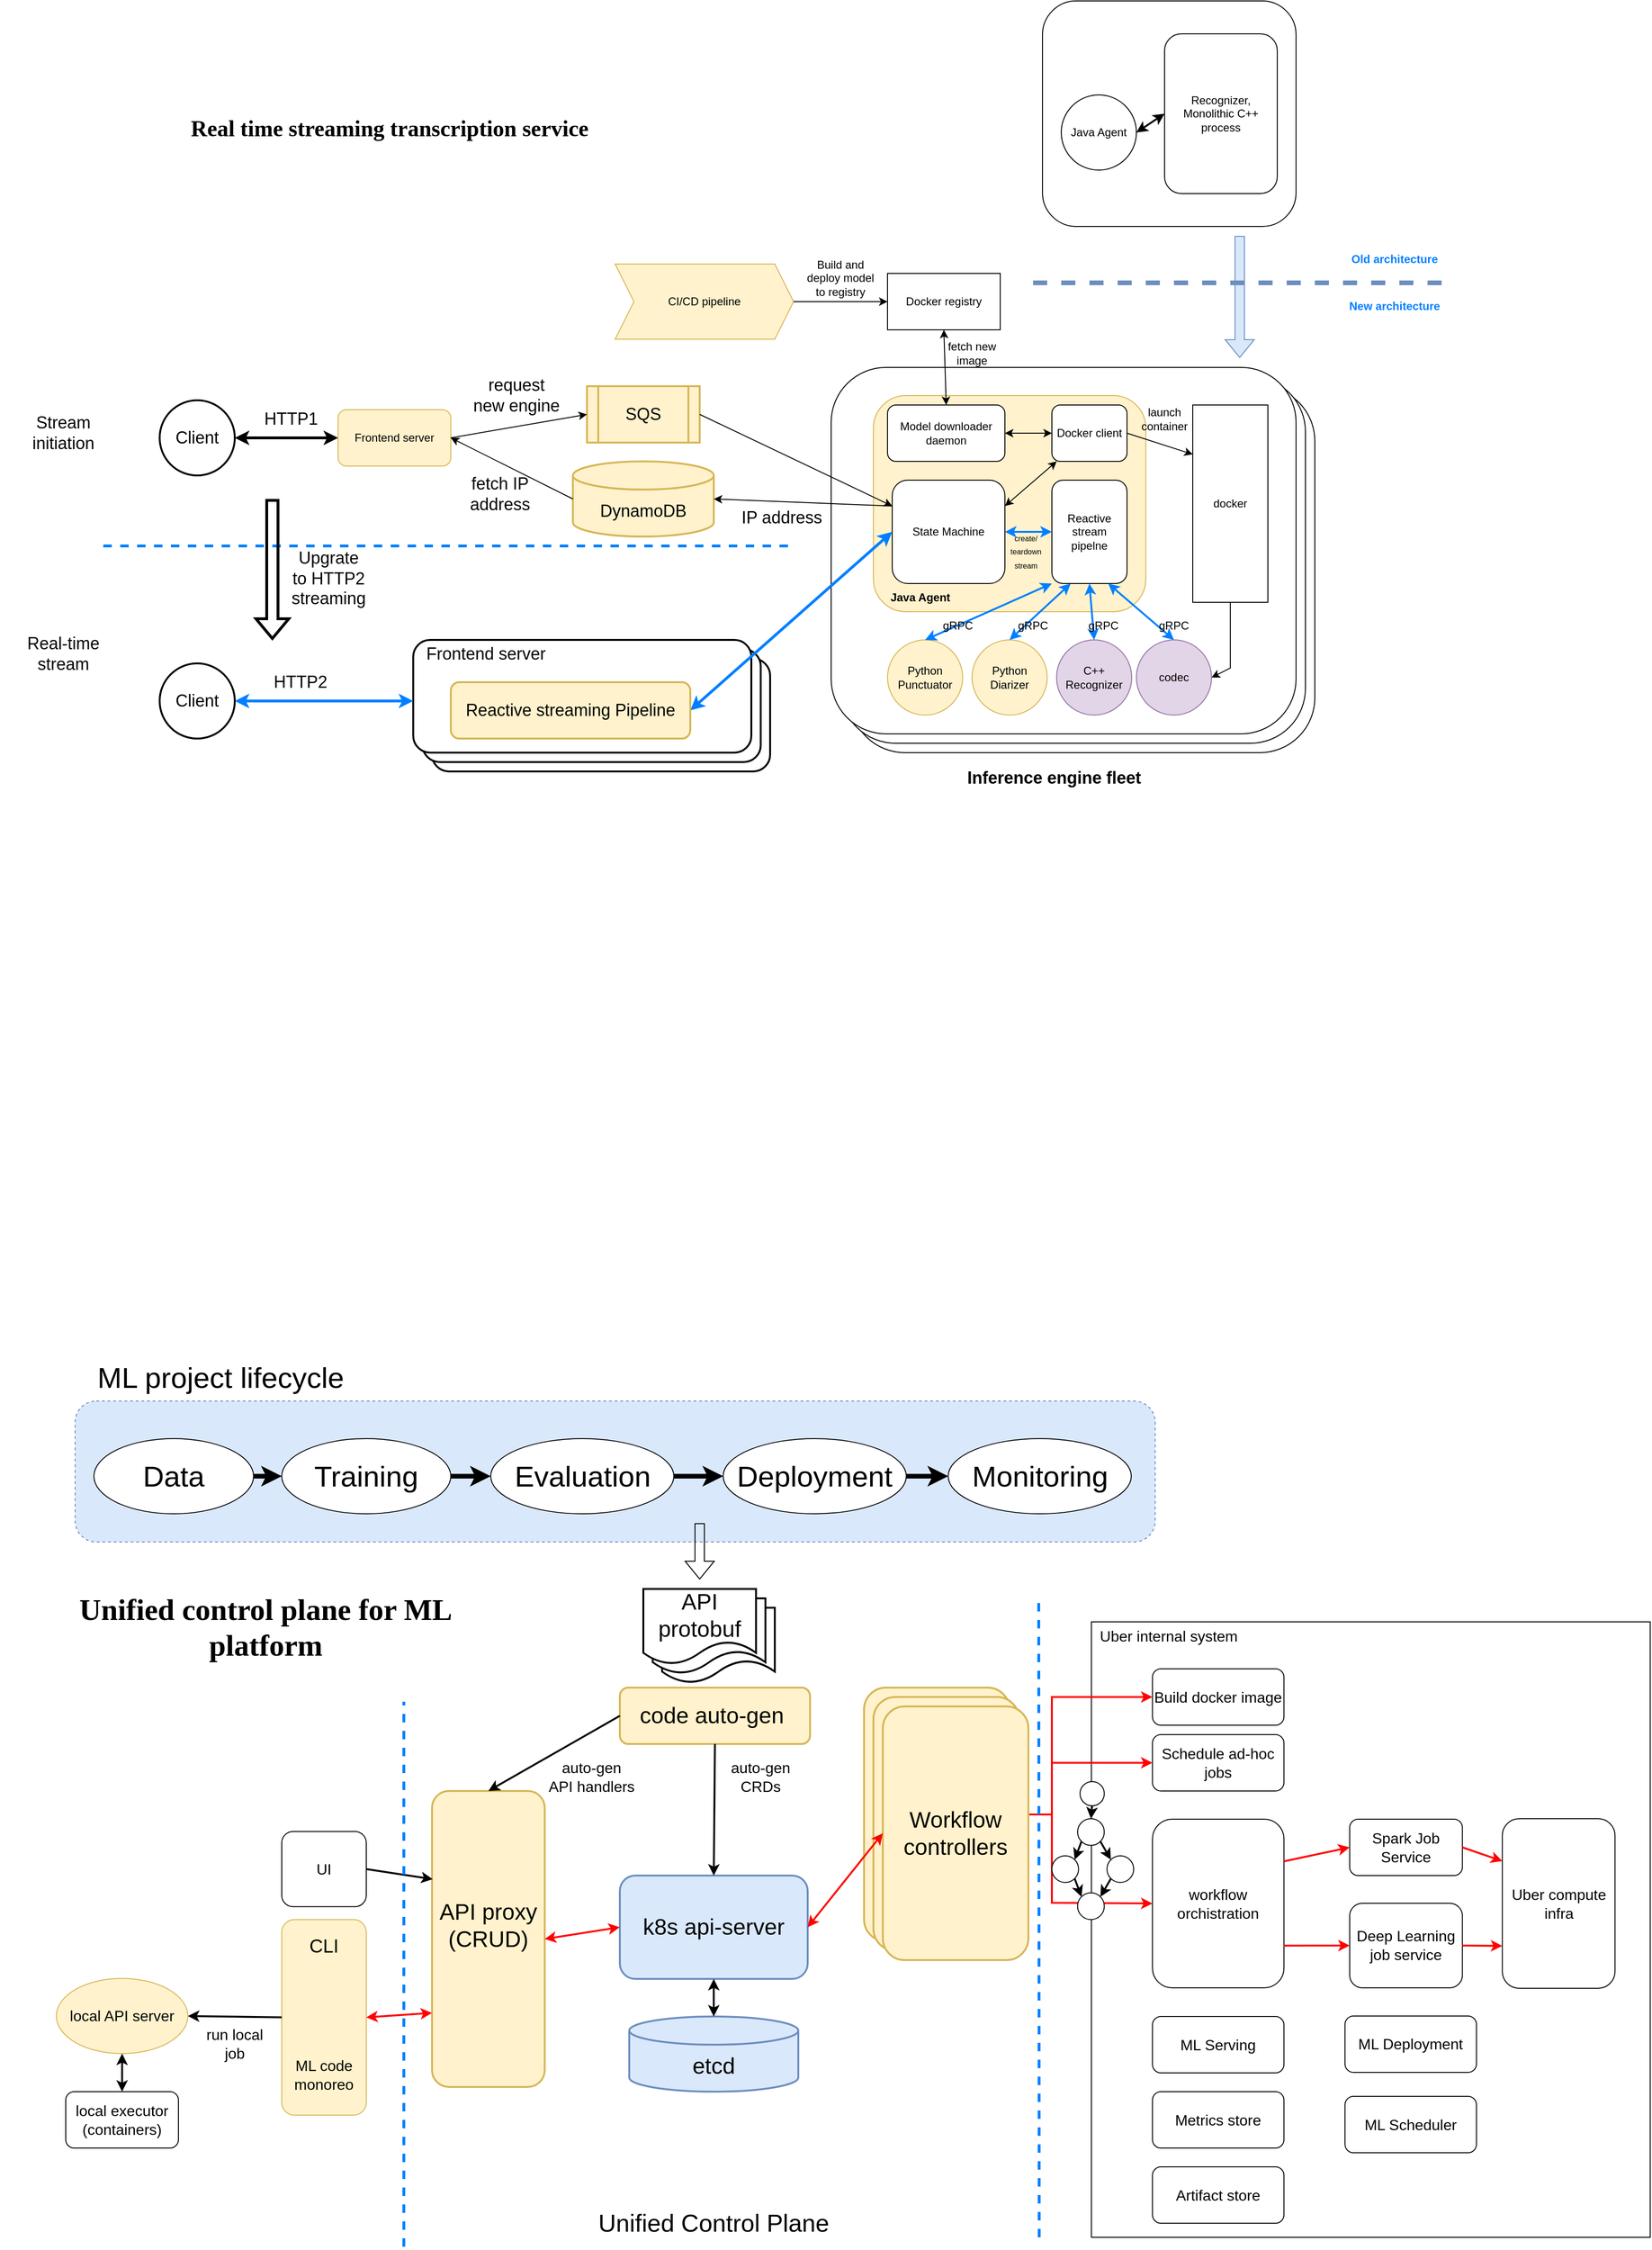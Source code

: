 <mxfile version="16.5.6" type="github">
  <diagram id="EUEqFlCZV4Rz1TmMoUkc" name="Page-1">
    <mxGraphModel dx="2887" dy="2199" grid="1" gridSize="10" guides="1" tooltips="1" connect="1" arrows="1" fold="1" page="1" pageScale="1" pageWidth="850" pageHeight="1100" math="0" shadow="0">
      <root>
        <mxCell id="0" />
        <mxCell id="1" parent="0" />
        <mxCell id="DsPuH-aFZ0U-3nG5a9f1-22" value="" style="rounded=1;whiteSpace=wrap;html=1;fontSize=31;dashed=1;fillColor=#dae8fc;strokeColor=#6c8ebf;" vertex="1" parent="1">
          <mxGeometry x="-440" y="1310" width="1150" height="150" as="geometry" />
        </mxCell>
        <mxCell id="zjX0TIYur_jvpMQG9Fae-106" value="" style="rounded=0;whiteSpace=wrap;html=1;fontSize=16;fontColor=#000000;strokeWidth=1;" parent="1" vertex="1">
          <mxGeometry x="642.12" y="1545" width="595" height="655" as="geometry" />
        </mxCell>
        <mxCell id="zjX0TIYur_jvpMQG9Fae-154" value="Deep Learning job service" style="rounded=1;whiteSpace=wrap;html=1;fontSize=16;fontColor=#000000;strokeWidth=1;" parent="1" vertex="1">
          <mxGeometry x="917.12" y="1844.47" width="120" height="90" as="geometry" />
        </mxCell>
        <mxCell id="zjX0TIYur_jvpMQG9Fae-109" value="workflow orchistration" style="rounded=1;whiteSpace=wrap;html=1;fontSize=16;fontColor=#000000;strokeWidth=1;" parent="1" vertex="1">
          <mxGeometry x="707.12" y="1755" width="140" height="179.47" as="geometry" />
        </mxCell>
        <mxCell id="zjX0TIYur_jvpMQG9Fae-98" value="" style="shape=document;whiteSpace=wrap;html=1;boundedLbl=1;fontSize=24;fontColor=#000000;strokeWidth=2;" parent="1" vertex="1">
          <mxGeometry x="185" y="1530" width="120" height="80" as="geometry" />
        </mxCell>
        <mxCell id="zjX0TIYur_jvpMQG9Fae-96" value="" style="shape=document;whiteSpace=wrap;html=1;boundedLbl=1;fontSize=24;fontColor=#000000;strokeWidth=2;" parent="1" vertex="1">
          <mxGeometry x="175" y="1520" width="120" height="80" as="geometry" />
        </mxCell>
        <mxCell id="zjX0TIYur_jvpMQG9Fae-93" value="" style="rounded=1;whiteSpace=wrap;html=1;fontSize=24;strokeWidth=2;fillColor=#fff2cc;strokeColor=#d6b656;" parent="1" vertex="1">
          <mxGeometry x="140" y="1615" width="202.5" height="60" as="geometry" />
        </mxCell>
        <mxCell id="zjX0TIYur_jvpMQG9Fae-77" value="" style="rounded=1;whiteSpace=wrap;html=1;fontSize=18;fontColor=#000000;strokeWidth=2;" parent="1" vertex="1">
          <mxGeometry x="-60" y="520" width="360" height="120" as="geometry" />
        </mxCell>
        <mxCell id="zjX0TIYur_jvpMQG9Fae-76" value="" style="rounded=1;whiteSpace=wrap;html=1;fontSize=18;fontColor=#000000;strokeWidth=2;" parent="1" vertex="1">
          <mxGeometry x="-70" y="510" width="360" height="120" as="geometry" />
        </mxCell>
        <mxCell id="zjX0TIYur_jvpMQG9Fae-48" value="" style="rounded=1;whiteSpace=wrap;html=1;" parent="1" vertex="1">
          <mxGeometry x="385" y="230" width="495" height="390" as="geometry" />
        </mxCell>
        <mxCell id="zjX0TIYur_jvpMQG9Fae-47" value="" style="rounded=1;whiteSpace=wrap;html=1;" parent="1" vertex="1">
          <mxGeometry x="375" y="220" width="495" height="390" as="geometry" />
        </mxCell>
        <mxCell id="zjX0TIYur_jvpMQG9Fae-21" value="" style="rounded=1;whiteSpace=wrap;html=1;" parent="1" vertex="1">
          <mxGeometry x="365" y="210" width="495" height="390" as="geometry" />
        </mxCell>
        <mxCell id="zjX0TIYur_jvpMQG9Fae-3" value="C++&lt;br&gt;Recognizer" style="ellipse;whiteSpace=wrap;html=1;fillColor=#e1d5e7;strokeColor=#9673a6;" parent="1" vertex="1">
          <mxGeometry x="605" y="500" width="80" height="80" as="geometry" />
        </mxCell>
        <mxCell id="zjX0TIYur_jvpMQG9Fae-4" value="Python&lt;br&gt;Diarizer" style="ellipse;whiteSpace=wrap;html=1;fillColor=#fff2cc;strokeColor=#d6b656;" parent="1" vertex="1">
          <mxGeometry x="515" y="500" width="80" height="80" as="geometry" />
        </mxCell>
        <mxCell id="zjX0TIYur_jvpMQG9Fae-6" value="CI/CD pipeline" style="shape=step;perimeter=stepPerimeter;whiteSpace=wrap;html=1;fixedSize=1;fillColor=#fff2cc;strokeColor=#d6b656;" parent="1" vertex="1">
          <mxGeometry x="135" y="100" width="190" height="80" as="geometry" />
        </mxCell>
        <mxCell id="zjX0TIYur_jvpMQG9Fae-7" value="Docker registry" style="rounded=0;whiteSpace=wrap;html=1;" parent="1" vertex="1">
          <mxGeometry x="425" y="110" width="120" height="60" as="geometry" />
        </mxCell>
        <mxCell id="zjX0TIYur_jvpMQG9Fae-8" value="" style="endArrow=classic;html=1;rounded=0;exitX=1;exitY=0.5;exitDx=0;exitDy=0;entryX=0;entryY=0.5;entryDx=0;entryDy=0;" parent="1" source="zjX0TIYur_jvpMQG9Fae-6" target="zjX0TIYur_jvpMQG9Fae-7" edge="1">
          <mxGeometry width="50" height="50" relative="1" as="geometry">
            <mxPoint x="275" y="460" as="sourcePoint" />
            <mxPoint x="325" y="410" as="targetPoint" />
          </mxGeometry>
        </mxCell>
        <mxCell id="zjX0TIYur_jvpMQG9Fae-9" value="Build and deploy model to registry" style="text;html=1;strokeColor=none;fillColor=none;align=center;verticalAlign=middle;whiteSpace=wrap;rounded=0;" parent="1" vertex="1">
          <mxGeometry x="335" y="100" width="80" height="30" as="geometry" />
        </mxCell>
        <mxCell id="zjX0TIYur_jvpMQG9Fae-10" value="" style="rounded=1;whiteSpace=wrap;html=1;fillColor=#fff2cc;strokeColor=#d6b656;" parent="1" vertex="1">
          <mxGeometry x="410" y="240" width="290" height="230" as="geometry" />
        </mxCell>
        <mxCell id="zjX0TIYur_jvpMQG9Fae-11" value="codec" style="ellipse;whiteSpace=wrap;html=1;fillColor=#e1d5e7;strokeColor=#9673a6;" parent="1" vertex="1">
          <mxGeometry x="690" y="500" width="80" height="80" as="geometry" />
        </mxCell>
        <mxCell id="zjX0TIYur_jvpMQG9Fae-12" value="" style="endArrow=classic;html=1;rounded=0;exitX=0.25;exitY=1;exitDx=0;exitDy=0;entryX=0.5;entryY=0;entryDx=0;entryDy=0;startArrow=classic;startFill=1;strokeColor=#007FFF;strokeWidth=2;" parent="1" source="zjX0TIYur_jvpMQG9Fae-13" target="zjX0TIYur_jvpMQG9Fae-4" edge="1">
          <mxGeometry width="50" height="50" relative="1" as="geometry">
            <mxPoint x="625" y="450" as="sourcePoint" />
            <mxPoint x="400" y="390" as="targetPoint" />
          </mxGeometry>
        </mxCell>
        <mxCell id="zjX0TIYur_jvpMQG9Fae-13" value="Reactive stream pipelne" style="rounded=1;whiteSpace=wrap;html=1;" parent="1" vertex="1">
          <mxGeometry x="600" y="330" width="80" height="110" as="geometry" />
        </mxCell>
        <mxCell id="zjX0TIYur_jvpMQG9Fae-14" value="" style="endArrow=classic;html=1;rounded=0;exitX=0.5;exitY=1;exitDx=0;exitDy=0;entryX=0.5;entryY=0;entryDx=0;entryDy=0;startArrow=classic;startFill=1;strokeColor=#007FFF;strokeWidth=2;" parent="1" source="zjX0TIYur_jvpMQG9Fae-13" target="zjX0TIYur_jvpMQG9Fae-3" edge="1">
          <mxGeometry width="50" height="50" relative="1" as="geometry">
            <mxPoint x="645" y="450" as="sourcePoint" />
            <mxPoint x="400" y="390" as="targetPoint" />
          </mxGeometry>
        </mxCell>
        <mxCell id="zjX0TIYur_jvpMQG9Fae-15" value="" style="endArrow=classic;html=1;rounded=0;exitX=0.75;exitY=1;exitDx=0;exitDy=0;entryX=0.5;entryY=0;entryDx=0;entryDy=0;startArrow=classic;startFill=1;strokeColor=#007FFF;strokeWidth=2;" parent="1" source="zjX0TIYur_jvpMQG9Fae-13" target="zjX0TIYur_jvpMQG9Fae-11" edge="1">
          <mxGeometry width="50" height="50" relative="1" as="geometry">
            <mxPoint x="665" y="450" as="sourcePoint" />
            <mxPoint x="400" y="390" as="targetPoint" />
          </mxGeometry>
        </mxCell>
        <mxCell id="zjX0TIYur_jvpMQG9Fae-16" value="gRPC" style="text;html=1;strokeColor=none;fillColor=none;align=center;verticalAlign=middle;whiteSpace=wrap;rounded=0;" parent="1" vertex="1">
          <mxGeometry x="550" y="470" width="60" height="30" as="geometry" />
        </mxCell>
        <mxCell id="zjX0TIYur_jvpMQG9Fae-17" value="gRPC" style="text;html=1;strokeColor=none;fillColor=none;align=center;verticalAlign=middle;whiteSpace=wrap;rounded=0;" parent="1" vertex="1">
          <mxGeometry x="625" y="470" width="60" height="30" as="geometry" />
        </mxCell>
        <mxCell id="zjX0TIYur_jvpMQG9Fae-18" value="gRPC" style="text;html=1;strokeColor=none;fillColor=none;align=center;verticalAlign=middle;whiteSpace=wrap;rounded=0;" parent="1" vertex="1">
          <mxGeometry x="700" y="470" width="60" height="30" as="geometry" />
        </mxCell>
        <mxCell id="zjX0TIYur_jvpMQG9Fae-19" value="Docker client" style="rounded=1;whiteSpace=wrap;html=1;" parent="1" vertex="1">
          <mxGeometry x="600" y="250" width="80" height="60" as="geometry" />
        </mxCell>
        <mxCell id="zjX0TIYur_jvpMQG9Fae-5" value="Model downloader daemon" style="rounded=1;whiteSpace=wrap;html=1;" parent="1" vertex="1">
          <mxGeometry x="425" y="250" width="125" height="60" as="geometry" />
        </mxCell>
        <mxCell id="zjX0TIYur_jvpMQG9Fae-20" value="" style="endArrow=classic;startArrow=classic;html=1;rounded=0;exitX=0.5;exitY=1;exitDx=0;exitDy=0;entryX=0.5;entryY=0;entryDx=0;entryDy=0;" parent="1" source="zjX0TIYur_jvpMQG9Fae-7" target="zjX0TIYur_jvpMQG9Fae-5" edge="1">
          <mxGeometry width="50" height="50" relative="1" as="geometry">
            <mxPoint x="280" y="380" as="sourcePoint" />
            <mxPoint x="330" y="330" as="targetPoint" />
          </mxGeometry>
        </mxCell>
        <mxCell id="zjX0TIYur_jvpMQG9Fae-22" value="docker" style="rounded=0;whiteSpace=wrap;html=1;" parent="1" vertex="1">
          <mxGeometry x="750" y="250" width="80" height="210" as="geometry" />
        </mxCell>
        <mxCell id="zjX0TIYur_jvpMQG9Fae-23" value="" style="endArrow=classic;html=1;rounded=0;exitX=1;exitY=0.5;exitDx=0;exitDy=0;entryX=0;entryY=0.25;entryDx=0;entryDy=0;" parent="1" source="zjX0TIYur_jvpMQG9Fae-19" target="zjX0TIYur_jvpMQG9Fae-22" edge="1">
          <mxGeometry width="50" height="50" relative="1" as="geometry">
            <mxPoint x="390" y="380" as="sourcePoint" />
            <mxPoint x="440" y="330" as="targetPoint" />
          </mxGeometry>
        </mxCell>
        <mxCell id="zjX0TIYur_jvpMQG9Fae-24" value="State Machine" style="rounded=1;whiteSpace=wrap;html=1;" parent="1" vertex="1">
          <mxGeometry x="430" y="330" width="120" height="110" as="geometry" />
        </mxCell>
        <mxCell id="zjX0TIYur_jvpMQG9Fae-25" value="" style="endArrow=classic;html=1;rounded=0;exitX=0.5;exitY=1;exitDx=0;exitDy=0;entryX=1;entryY=0.5;entryDx=0;entryDy=0;" parent="1" source="zjX0TIYur_jvpMQG9Fae-22" target="zjX0TIYur_jvpMQG9Fae-11" edge="1">
          <mxGeometry width="50" height="50" relative="1" as="geometry">
            <mxPoint x="390" y="500" as="sourcePoint" />
            <mxPoint x="440" y="450" as="targetPoint" />
            <Array as="points">
              <mxPoint x="790" y="530" />
            </Array>
          </mxGeometry>
        </mxCell>
        <mxCell id="zjX0TIYur_jvpMQG9Fae-26" value="fetch new image" style="text;html=1;strokeColor=none;fillColor=none;align=center;verticalAlign=middle;whiteSpace=wrap;rounded=0;" parent="1" vertex="1">
          <mxGeometry x="480" y="180" width="70" height="30" as="geometry" />
        </mxCell>
        <mxCell id="zjX0TIYur_jvpMQG9Fae-28" value="Frontend server" style="rounded=1;whiteSpace=wrap;html=1;fillColor=#fff2cc;strokeColor=#d6b656;" parent="1" vertex="1">
          <mxGeometry x="-160" y="255" width="120" height="60" as="geometry" />
        </mxCell>
        <mxCell id="zjX0TIYur_jvpMQG9Fae-30" value="" style="endArrow=classic;startArrow=classic;html=1;rounded=0;exitX=1;exitY=0.5;exitDx=0;exitDy=0;strokeColor=#007FFF;strokeWidth=2;" parent="1" source="zjX0TIYur_jvpMQG9Fae-24" target="zjX0TIYur_jvpMQG9Fae-13" edge="1">
          <mxGeometry width="50" height="50" relative="1" as="geometry">
            <mxPoint x="390" y="370" as="sourcePoint" />
            <mxPoint x="440" y="320" as="targetPoint" />
          </mxGeometry>
        </mxCell>
        <mxCell id="zjX0TIYur_jvpMQG9Fae-31" value="&lt;font style=&quot;font-size: 8px&quot;&gt;create/&lt;br&gt;teardown stream&lt;/font&gt;" style="text;html=1;strokeColor=none;fillColor=none;align=center;verticalAlign=middle;whiteSpace=wrap;rounded=0;" parent="1" vertex="1">
          <mxGeometry x="555" y="390" width="35" height="30" as="geometry" />
        </mxCell>
        <mxCell id="zjX0TIYur_jvpMQG9Fae-32" value="launch container" style="text;html=1;strokeColor=none;fillColor=none;align=center;verticalAlign=middle;whiteSpace=wrap;rounded=0;fontSize=12;" parent="1" vertex="1">
          <mxGeometry x="690" y="250" width="60" height="30" as="geometry" />
        </mxCell>
        <mxCell id="zjX0TIYur_jvpMQG9Fae-33" value="" style="endArrow=classic;startArrow=classic;html=1;rounded=0;fontSize=12;exitX=1;exitY=0.5;exitDx=0;exitDy=0;entryX=0;entryY=0.5;entryDx=0;entryDy=0;" parent="1" source="zjX0TIYur_jvpMQG9Fae-5" target="zjX0TIYur_jvpMQG9Fae-19" edge="1">
          <mxGeometry width="50" height="50" relative="1" as="geometry">
            <mxPoint x="550" y="390" as="sourcePoint" />
            <mxPoint x="600" y="340" as="targetPoint" />
          </mxGeometry>
        </mxCell>
        <mxCell id="zjX0TIYur_jvpMQG9Fae-34" value="" style="rounded=1;whiteSpace=wrap;html=1;fontSize=12;" parent="1" vertex="1">
          <mxGeometry x="590" y="-180" width="270" height="240" as="geometry" />
        </mxCell>
        <mxCell id="zjX0TIYur_jvpMQG9Fae-35" value="Java Agent" style="ellipse;whiteSpace=wrap;html=1;aspect=fixed;fontSize=12;" parent="1" vertex="1">
          <mxGeometry x="610" y="-80" width="80" height="80" as="geometry" />
        </mxCell>
        <mxCell id="zjX0TIYur_jvpMQG9Fae-36" value="Recognizer, Monolithic C++ process" style="rounded=1;whiteSpace=wrap;html=1;fontSize=12;" parent="1" vertex="1">
          <mxGeometry x="720" y="-145" width="120" height="170" as="geometry" />
        </mxCell>
        <mxCell id="zjX0TIYur_jvpMQG9Fae-37" value="" style="shape=flexArrow;endArrow=classic;html=1;rounded=0;fontSize=12;fillColor=#dae8fc;strokeColor=#6c8ebf;" parent="1" edge="1">
          <mxGeometry width="50" height="50" relative="1" as="geometry">
            <mxPoint x="800" y="70" as="sourcePoint" />
            <mxPoint x="800" y="200" as="targetPoint" />
          </mxGeometry>
        </mxCell>
        <mxCell id="zjX0TIYur_jvpMQG9Fae-38" value="Old architecture" style="text;html=1;strokeColor=none;fillColor=none;align=center;verticalAlign=middle;whiteSpace=wrap;rounded=0;fontSize=12;fontColor=#007FFF;fontStyle=1" parent="1" vertex="1">
          <mxGeometry x="900" y="80" width="130" height="30" as="geometry" />
        </mxCell>
        <mxCell id="zjX0TIYur_jvpMQG9Fae-39" value="" style="endArrow=none;dashed=1;html=1;rounded=0;fontSize=12;fillColor=#dae8fc;strokeColor=#6c8ebf;strokeWidth=5;" parent="1" edge="1">
          <mxGeometry width="50" height="50" relative="1" as="geometry">
            <mxPoint x="580" y="120" as="sourcePoint" />
            <mxPoint x="1030" y="120" as="targetPoint" />
          </mxGeometry>
        </mxCell>
        <mxCell id="zjX0TIYur_jvpMQG9Fae-40" value="New architecture" style="text;html=1;strokeColor=none;fillColor=none;align=center;verticalAlign=middle;whiteSpace=wrap;rounded=0;fontSize=12;fontColor=#007FFF;fontStyle=1" parent="1" vertex="1">
          <mxGeometry x="900" y="130" width="130" height="30" as="geometry" />
        </mxCell>
        <mxCell id="zjX0TIYur_jvpMQG9Fae-43" value="Java Agent" style="text;html=1;strokeColor=none;fillColor=none;align=center;verticalAlign=middle;whiteSpace=wrap;rounded=0;fontSize=12;fontColor=#000000;fontStyle=1" parent="1" vertex="1">
          <mxGeometry x="415" y="440" width="90" height="30" as="geometry" />
        </mxCell>
        <mxCell id="zjX0TIYur_jvpMQG9Fae-44" value="" style="endArrow=classic;startArrow=classic;html=1;rounded=0;fontSize=12;fontColor=#007FFF;strokeWidth=2;exitX=0;exitY=0.5;exitDx=0;exitDy=0;entryX=1;entryY=0.5;entryDx=0;entryDy=0;" parent="1" source="zjX0TIYur_jvpMQG9Fae-36" target="zjX0TIYur_jvpMQG9Fae-35" edge="1">
          <mxGeometry width="50" height="50" relative="1" as="geometry">
            <mxPoint x="300" y="-50" as="sourcePoint" />
            <mxPoint x="350" y="-100" as="targetPoint" />
          </mxGeometry>
        </mxCell>
        <mxCell id="zjX0TIYur_jvpMQG9Fae-45" value="" style="endArrow=classic;startArrow=classic;html=1;rounded=0;fontSize=12;fontColor=#000000;strokeWidth=1;exitX=1;exitY=0.25;exitDx=0;exitDy=0;" parent="1" source="zjX0TIYur_jvpMQG9Fae-24" target="zjX0TIYur_jvpMQG9Fae-19" edge="1">
          <mxGeometry width="50" height="50" relative="1" as="geometry">
            <mxPoint x="630" y="380" as="sourcePoint" />
            <mxPoint x="680" y="330" as="targetPoint" />
          </mxGeometry>
        </mxCell>
        <mxCell id="zjX0TIYur_jvpMQG9Fae-49" value="Inference engine fleet" style="text;html=1;strokeColor=none;fillColor=none;align=center;verticalAlign=middle;whiteSpace=wrap;rounded=0;fontSize=18;fontColor=#000000;strokeWidth=2;fontStyle=1" parent="1" vertex="1">
          <mxGeometry x="435" y="630" width="335" height="33" as="geometry" />
        </mxCell>
        <mxCell id="zjX0TIYur_jvpMQG9Fae-50" value="SQS" style="shape=process;whiteSpace=wrap;html=1;backgroundOutline=1;fontSize=18;strokeWidth=2;fillColor=#fff2cc;strokeColor=#d6b656;" parent="1" vertex="1">
          <mxGeometry x="105" y="230" width="120" height="60" as="geometry" />
        </mxCell>
        <mxCell id="zjX0TIYur_jvpMQG9Fae-51" value="DynamoDB" style="shape=cylinder3;whiteSpace=wrap;html=1;boundedLbl=1;backgroundOutline=1;size=15;fontSize=18;strokeWidth=2;fillColor=#fff2cc;strokeColor=#d6b656;" parent="1" vertex="1">
          <mxGeometry x="90" y="310" width="150" height="80" as="geometry" />
        </mxCell>
        <mxCell id="zjX0TIYur_jvpMQG9Fae-52" value="" style="endArrow=classic;html=1;rounded=0;fontSize=18;fontColor=#000000;strokeWidth=1;exitX=1;exitY=0.5;exitDx=0;exitDy=0;entryX=0;entryY=0.5;entryDx=0;entryDy=0;" parent="1" source="zjX0TIYur_jvpMQG9Fae-28" target="zjX0TIYur_jvpMQG9Fae-50" edge="1">
          <mxGeometry width="50" height="50" relative="1" as="geometry">
            <mxPoint x="410" y="400" as="sourcePoint" />
            <mxPoint x="460" y="350" as="targetPoint" />
          </mxGeometry>
        </mxCell>
        <mxCell id="zjX0TIYur_jvpMQG9Fae-53" value="" style="endArrow=classic;html=1;rounded=0;fontSize=18;fontColor=#000000;strokeWidth=1;exitX=1;exitY=0.5;exitDx=0;exitDy=0;entryX=0;entryY=0.25;entryDx=0;entryDy=0;" parent="1" source="zjX0TIYur_jvpMQG9Fae-50" target="zjX0TIYur_jvpMQG9Fae-24" edge="1">
          <mxGeometry width="50" height="50" relative="1" as="geometry">
            <mxPoint x="210" y="410" as="sourcePoint" />
            <mxPoint x="260" y="360" as="targetPoint" />
          </mxGeometry>
        </mxCell>
        <mxCell id="zjX0TIYur_jvpMQG9Fae-54" value="" style="endArrow=classic;html=1;rounded=0;fontSize=18;fontColor=#000000;strokeWidth=1;exitX=0;exitY=0.25;exitDx=0;exitDy=0;entryX=1;entryY=0.5;entryDx=0;entryDy=0;entryPerimeter=0;" parent="1" source="zjX0TIYur_jvpMQG9Fae-24" target="zjX0TIYur_jvpMQG9Fae-51" edge="1">
          <mxGeometry width="50" height="50" relative="1" as="geometry">
            <mxPoint x="210" y="410" as="sourcePoint" />
            <mxPoint x="260" y="360" as="targetPoint" />
          </mxGeometry>
        </mxCell>
        <mxCell id="zjX0TIYur_jvpMQG9Fae-55" value="" style="endArrow=classic;html=1;rounded=0;fontSize=18;fontColor=#000000;strokeWidth=1;exitX=0;exitY=0.5;exitDx=0;exitDy=0;exitPerimeter=0;entryX=1;entryY=0.5;entryDx=0;entryDy=0;" parent="1" source="zjX0TIYur_jvpMQG9Fae-51" target="zjX0TIYur_jvpMQG9Fae-28" edge="1">
          <mxGeometry width="50" height="50" relative="1" as="geometry">
            <mxPoint x="410" y="400" as="sourcePoint" />
            <mxPoint x="460" y="350" as="targetPoint" />
          </mxGeometry>
        </mxCell>
        <mxCell id="zjX0TIYur_jvpMQG9Fae-56" value="request new engine" style="text;html=1;strokeColor=none;fillColor=none;align=center;verticalAlign=middle;whiteSpace=wrap;rounded=0;fontSize=18;fontColor=#000000;" parent="1" vertex="1">
          <mxGeometry x="-20" y="225" width="100" height="30" as="geometry" />
        </mxCell>
        <mxCell id="zjX0TIYur_jvpMQG9Fae-57" value="IP address" style="text;html=1;strokeColor=none;fillColor=none;align=center;verticalAlign=middle;whiteSpace=wrap;rounded=0;fontSize=18;fontColor=#000000;" parent="1" vertex="1">
          <mxGeometry x="260" y="355" width="105" height="30" as="geometry" />
        </mxCell>
        <mxCell id="zjX0TIYur_jvpMQG9Fae-58" value="fetch IP address" style="text;html=1;strokeColor=none;fillColor=none;align=center;verticalAlign=middle;whiteSpace=wrap;rounded=0;fontSize=18;fontColor=#000000;" parent="1" vertex="1">
          <mxGeometry x="-40" y="330" width="105" height="30" as="geometry" />
        </mxCell>
        <mxCell id="zjX0TIYur_jvpMQG9Fae-59" value="" style="rounded=1;whiteSpace=wrap;html=1;fontSize=18;fontColor=#000000;strokeWidth=2;" parent="1" vertex="1">
          <mxGeometry x="-80" y="500" width="360" height="120" as="geometry" />
        </mxCell>
        <mxCell id="zjX0TIYur_jvpMQG9Fae-60" value="" style="endArrow=none;dashed=1;html=1;rounded=0;fontSize=18;fontColor=#000000;strokeWidth=3;strokeColor=#007FFF;" parent="1" edge="1">
          <mxGeometry width="50" height="50" relative="1" as="geometry">
            <mxPoint x="-410" y="400" as="sourcePoint" />
            <mxPoint x="320" y="400" as="targetPoint" />
          </mxGeometry>
        </mxCell>
        <mxCell id="zjX0TIYur_jvpMQG9Fae-62" value="Stream &lt;br&gt;initiation" style="text;html=1;strokeColor=none;fillColor=none;align=center;verticalAlign=middle;whiteSpace=wrap;rounded=0;fontSize=18;fontColor=#000000;" parent="1" vertex="1">
          <mxGeometry x="-520" y="265" width="135" height="30" as="geometry" />
        </mxCell>
        <mxCell id="zjX0TIYur_jvpMQG9Fae-63" value="Real-time stream" style="text;html=1;strokeColor=none;fillColor=none;align=center;verticalAlign=middle;whiteSpace=wrap;rounded=0;fontSize=18;fontColor=#000000;" parent="1" vertex="1">
          <mxGeometry x="-520" y="500" width="135" height="30" as="geometry" />
        </mxCell>
        <mxCell id="zjX0TIYur_jvpMQG9Fae-64" value="" style="endArrow=classic;startArrow=classic;html=1;rounded=0;fontSize=18;fontColor=#000000;strokeColor=#000000;strokeWidth=3;exitX=0;exitY=0.5;exitDx=0;exitDy=0;" parent="1" source="zjX0TIYur_jvpMQG9Fae-28" target="zjX0TIYur_jvpMQG9Fae-65" edge="1">
          <mxGeometry width="50" height="50" relative="1" as="geometry">
            <mxPoint x="60" y="490" as="sourcePoint" />
            <mxPoint x="-210" y="285" as="targetPoint" />
          </mxGeometry>
        </mxCell>
        <mxCell id="zjX0TIYur_jvpMQG9Fae-65" value="Client" style="ellipse;whiteSpace=wrap;html=1;aspect=fixed;fontSize=18;fontColor=#000000;strokeWidth=2;" parent="1" vertex="1">
          <mxGeometry x="-350" y="245" width="80" height="80" as="geometry" />
        </mxCell>
        <mxCell id="zjX0TIYur_jvpMQG9Fae-66" value="HTTP1" style="text;html=1;strokeColor=none;fillColor=none;align=center;verticalAlign=middle;whiteSpace=wrap;rounded=0;fontSize=18;fontColor=#000000;" parent="1" vertex="1">
          <mxGeometry x="-240" y="250" width="60" height="30" as="geometry" />
        </mxCell>
        <mxCell id="zjX0TIYur_jvpMQG9Fae-67" value="" style="shape=flexArrow;endArrow=classic;html=1;rounded=0;fontSize=18;fontColor=#000000;strokeColor=#000000;strokeWidth=3;" parent="1" edge="1">
          <mxGeometry width="50" height="50" relative="1" as="geometry">
            <mxPoint x="-230" y="350" as="sourcePoint" />
            <mxPoint x="-230" y="500" as="targetPoint" />
          </mxGeometry>
        </mxCell>
        <mxCell id="zjX0TIYur_jvpMQG9Fae-68" value="Client" style="ellipse;whiteSpace=wrap;html=1;aspect=fixed;fontSize=18;fontColor=#000000;strokeWidth=2;" parent="1" vertex="1">
          <mxGeometry x="-350" y="525" width="80" height="80" as="geometry" />
        </mxCell>
        <mxCell id="zjX0TIYur_jvpMQG9Fae-69" value="" style="endArrow=classic;startArrow=classic;html=1;rounded=0;fontSize=18;fontColor=#000000;strokeColor=#007FFF;strokeWidth=3;exitX=1;exitY=0.5;exitDx=0;exitDy=0;" parent="1" source="zjX0TIYur_jvpMQG9Fae-68" edge="1">
          <mxGeometry width="50" height="50" relative="1" as="geometry">
            <mxPoint x="60" y="490" as="sourcePoint" />
            <mxPoint x="-80" y="565" as="targetPoint" />
          </mxGeometry>
        </mxCell>
        <mxCell id="zjX0TIYur_jvpMQG9Fae-70" value="HTTP2" style="text;html=1;strokeColor=none;fillColor=none;align=center;verticalAlign=middle;whiteSpace=wrap;rounded=0;fontSize=18;fontColor=#000000;" parent="1" vertex="1">
          <mxGeometry x="-230" y="530" width="60" height="30" as="geometry" />
        </mxCell>
        <mxCell id="zjX0TIYur_jvpMQG9Fae-71" value="Upgrate to HTTP2 streaming" style="text;html=1;strokeColor=none;fillColor=none;align=center;verticalAlign=middle;whiteSpace=wrap;rounded=0;fontSize=18;fontColor=#000000;" parent="1" vertex="1">
          <mxGeometry x="-200" y="420" width="60" height="30" as="geometry" />
        </mxCell>
        <mxCell id="zjX0TIYur_jvpMQG9Fae-73" value="" style="endArrow=classic;startArrow=classic;html=1;rounded=0;fontSize=18;fontColor=#000000;strokeColor=#007FFF;strokeWidth=3;exitX=1;exitY=0.5;exitDx=0;exitDy=0;entryX=0;entryY=0.5;entryDx=0;entryDy=0;" parent="1" source="zjX0TIYur_jvpMQG9Fae-74" target="zjX0TIYur_jvpMQG9Fae-24" edge="1">
          <mxGeometry width="50" height="50" relative="1" as="geometry">
            <mxPoint x="10" y="460" as="sourcePoint" />
            <mxPoint x="60" y="410" as="targetPoint" />
          </mxGeometry>
        </mxCell>
        <mxCell id="zjX0TIYur_jvpMQG9Fae-74" value="Reactive streaming Pipeline" style="rounded=1;whiteSpace=wrap;html=1;fontSize=18;strokeWidth=2;fillColor=#fff2cc;strokeColor=#d6b656;" parent="1" vertex="1">
          <mxGeometry x="-40" y="545" width="255" height="60" as="geometry" />
        </mxCell>
        <mxCell id="zjX0TIYur_jvpMQG9Fae-75" value="Frontend server" style="text;html=1;strokeColor=none;fillColor=none;align=center;verticalAlign=middle;whiteSpace=wrap;rounded=0;fontSize=18;fontColor=#000000;" parent="1" vertex="1">
          <mxGeometry x="-70" y="500" width="135" height="30" as="geometry" />
        </mxCell>
        <mxCell id="zjX0TIYur_jvpMQG9Fae-79" value="Python&lt;br&gt;Punctuator" style="ellipse;whiteSpace=wrap;html=1;fillColor=#fff2cc;strokeColor=#d6b656;" parent="1" vertex="1">
          <mxGeometry x="425" y="500" width="80" height="80" as="geometry" />
        </mxCell>
        <mxCell id="zjX0TIYur_jvpMQG9Fae-80" value="" style="endArrow=classic;html=1;rounded=0;exitX=0;exitY=1;exitDx=0;exitDy=0;entryX=0.5;entryY=0;entryDx=0;entryDy=0;startArrow=classic;startFill=1;strokeColor=#007FFF;strokeWidth=2;" parent="1" source="zjX0TIYur_jvpMQG9Fae-13" target="zjX0TIYur_jvpMQG9Fae-79" edge="1">
          <mxGeometry width="50" height="50" relative="1" as="geometry">
            <mxPoint x="630" y="450" as="sourcePoint" />
            <mxPoint x="545.0" y="510" as="targetPoint" />
          </mxGeometry>
        </mxCell>
        <mxCell id="zjX0TIYur_jvpMQG9Fae-82" value="gRPC" style="text;html=1;strokeColor=none;fillColor=none;align=center;verticalAlign=middle;whiteSpace=wrap;rounded=0;" parent="1" vertex="1">
          <mxGeometry x="470" y="470" width="60" height="30" as="geometry" />
        </mxCell>
        <mxCell id="zjX0TIYur_jvpMQG9Fae-83" value="&lt;span id=&quot;docs-internal-guid-1835c72e-7fff-a9db-5ae2-24a109cde7ad&quot; style=&quot;font-size: 24px;&quot;&gt;&lt;p dir=&quot;ltr&quot; style=&quot;line-height: 1.2; margin-top: 0pt; margin-bottom: 0pt; font-size: 24px;&quot;&gt;&lt;span style=&quot;font-size: 24px; font-family: impact; background-color: transparent; font-weight: 700; vertical-align: baseline;&quot;&gt;Real time streaming transcription service&lt;/span&gt;&lt;/p&gt;&lt;div style=&quot;font-size: 24px;&quot;&gt;&lt;span style=&quot;font-size: 24px; font-family: impact; background-color: transparent; font-weight: 700; vertical-align: baseline;&quot;&gt;&lt;br style=&quot;font-size: 24px;&quot;&gt;&lt;/span&gt;&lt;/div&gt;&lt;/span&gt;" style="text;html=1;strokeColor=none;fillColor=none;align=center;verticalAlign=middle;whiteSpace=wrap;rounded=0;fontSize=24;fontColor=#000000;" parent="1" vertex="1">
          <mxGeometry x="-345" y="-70" width="480" height="80" as="geometry" />
        </mxCell>
        <mxCell id="zjX0TIYur_jvpMQG9Fae-84" value="k8s api-server" style="rounded=1;whiteSpace=wrap;html=1;fontSize=24;strokeWidth=2;fillColor=#dae8fc;strokeColor=#6c8ebf;" parent="1" vertex="1">
          <mxGeometry x="140" y="1815" width="200" height="110" as="geometry" />
        </mxCell>
        <mxCell id="zjX0TIYur_jvpMQG9Fae-85" value="&lt;span id=&quot;docs-internal-guid-1835c72e-7fff-a9db-5ae2-24a109cde7ad&quot; style=&quot;font-size: 32px;&quot;&gt;&lt;p dir=&quot;ltr&quot; style=&quot;line-height: 1.2; margin-top: 0pt; margin-bottom: 0pt; font-size: 32px;&quot;&gt;&lt;span style=&quot;font-size: 32px; font-family: impact; background-color: transparent; font-weight: 700; vertical-align: baseline;&quot;&gt;Unified control plane for ML platform&lt;/span&gt;&lt;/p&gt;&lt;div style=&quot;font-size: 32px;&quot;&gt;&lt;span style=&quot;font-size: 32px; font-family: impact; background-color: transparent; font-weight: 700; vertical-align: baseline;&quot;&gt;&lt;br style=&quot;font-size: 32px;&quot;&gt;&lt;/span&gt;&lt;/div&gt;&lt;/span&gt;" style="text;html=1;strokeColor=none;fillColor=none;align=center;verticalAlign=middle;whiteSpace=wrap;rounded=0;fontSize=32;fontColor=#000000;" parent="1" vertex="1">
          <mxGeometry x="-477.5" y="1530" width="480" height="80" as="geometry" />
        </mxCell>
        <mxCell id="zjX0TIYur_jvpMQG9Fae-86" value="etcd" style="shape=cylinder3;whiteSpace=wrap;html=1;boundedLbl=1;backgroundOutline=1;size=15;fontSize=24;strokeWidth=2;fillColor=#dae8fc;strokeColor=#6c8ebf;" parent="1" vertex="1">
          <mxGeometry x="150" y="1965" width="180" height="80" as="geometry" />
        </mxCell>
        <mxCell id="zjX0TIYur_jvpMQG9Fae-87" value="" style="endArrow=classic;startArrow=classic;html=1;rounded=0;fontSize=24;fontColor=#000000;strokeColor=#000000;strokeWidth=2;exitX=0.5;exitY=0;exitDx=0;exitDy=0;exitPerimeter=0;entryX=0.5;entryY=1;entryDx=0;entryDy=0;" parent="1" source="zjX0TIYur_jvpMQG9Fae-86" target="zjX0TIYur_jvpMQG9Fae-84" edge="1">
          <mxGeometry width="50" height="50" relative="1" as="geometry">
            <mxPoint x="110" y="1655" as="sourcePoint" />
            <mxPoint x="160" y="1605" as="targetPoint" />
          </mxGeometry>
        </mxCell>
        <mxCell id="zjX0TIYur_jvpMQG9Fae-88" value="API proxy&lt;br&gt;(CRUD)&lt;br&gt;&lt;span style=&quot;color: rgba(0 , 0 , 0 , 0) ; font-family: monospace ; font-size: 0px&quot;&gt;%3CmxGraphModel%3E%3Croot%3E%3CmxCell%20id%3D%220%22%2F%3E%3CmxCell%20id%3D%221%22%20parent%3D%220%22%2F%3E%3CmxCell%20id%3D%222%22%20value%3D%22CRUD%22%20style%3D%22text%3Bhtml%3D1%3BstrokeColor%3Dnone%3BfillColor%3Dnone%3Balign%3Dcenter%3BverticalAlign%3Dmiddle%3BwhiteSpace%3Dwrap%3Brounded%3D0%3BfontSize%3D16%3BfontColor%3D%23000000%3BfontStyle%3D0%22%20vertex%3D%221%22%20parent%3D%221%22%3E%3CmxGeometry%20x%3D%22-170%22%20y%3D%221916.31%22%20width%3D%22160%22%20height%3D%2230%22%20as%3D%22geometry%22%2F%3E%3C%2FmxCell%3E%3C%2Froot%3E%3C%2FmxGraphModel%3E&lt;/span&gt;" style="rounded=1;whiteSpace=wrap;html=1;fontSize=24;strokeWidth=2;fillColor=#fff2cc;strokeColor=#d6b656;" parent="1" vertex="1">
          <mxGeometry x="-60" y="1725" width="120" height="315" as="geometry" />
        </mxCell>
        <mxCell id="zjX0TIYur_jvpMQG9Fae-89" value="" style="endArrow=classic;startArrow=classic;html=1;rounded=0;fontSize=24;fontColor=#000000;strokeColor=#FF0000;strokeWidth=2;exitX=1;exitY=0.5;exitDx=0;exitDy=0;entryX=0;entryY=0.5;entryDx=0;entryDy=0;" parent="1" source="zjX0TIYur_jvpMQG9Fae-88" target="zjX0TIYur_jvpMQG9Fae-84" edge="1">
          <mxGeometry width="50" height="50" relative="1" as="geometry">
            <mxPoint x="110" y="1655" as="sourcePoint" />
            <mxPoint x="160" y="1605" as="targetPoint" />
          </mxGeometry>
        </mxCell>
        <mxCell id="zjX0TIYur_jvpMQG9Fae-90" value="API protobuf" style="shape=document;whiteSpace=wrap;html=1;boundedLbl=1;fontSize=24;fontColor=#000000;strokeWidth=2;" parent="1" vertex="1">
          <mxGeometry x="165" y="1510" width="120" height="80" as="geometry" />
        </mxCell>
        <mxCell id="zjX0TIYur_jvpMQG9Fae-92" value="code auto-gen" style="text;html=1;strokeColor=none;fillColor=none;align=center;verticalAlign=middle;whiteSpace=wrap;rounded=0;fontSize=24;fontColor=#000000;" parent="1" vertex="1">
          <mxGeometry x="152.5" y="1630" width="170" height="30" as="geometry" />
        </mxCell>
        <mxCell id="zjX0TIYur_jvpMQG9Fae-99" value="" style="endArrow=classic;html=1;rounded=0;fontSize=24;fontColor=#000000;strokeColor=#000000;strokeWidth=2;exitX=0;exitY=0.5;exitDx=0;exitDy=0;entryX=0.5;entryY=0;entryDx=0;entryDy=0;" parent="1" source="zjX0TIYur_jvpMQG9Fae-93" target="zjX0TIYur_jvpMQG9Fae-88" edge="1">
          <mxGeometry width="50" height="50" relative="1" as="geometry">
            <mxPoint x="-30" y="1775" as="sourcePoint" />
            <mxPoint x="20" y="1725" as="targetPoint" />
          </mxGeometry>
        </mxCell>
        <mxCell id="zjX0TIYur_jvpMQG9Fae-100" value="" style="endArrow=classic;html=1;rounded=0;fontSize=24;fontColor=#000000;strokeColor=#000000;strokeWidth=2;exitX=0.5;exitY=1;exitDx=0;exitDy=0;entryX=0.5;entryY=0;entryDx=0;entryDy=0;" parent="1" source="zjX0TIYur_jvpMQG9Fae-93" target="zjX0TIYur_jvpMQG9Fae-84" edge="1">
          <mxGeometry width="50" height="50" relative="1" as="geometry">
            <mxPoint x="-30" y="1775" as="sourcePoint" />
            <mxPoint x="20" y="1725" as="targetPoint" />
          </mxGeometry>
        </mxCell>
        <mxCell id="zjX0TIYur_jvpMQG9Fae-101" value="auto-gen &lt;br&gt;API handlers" style="text;html=1;strokeColor=none;fillColor=none;align=center;verticalAlign=middle;whiteSpace=wrap;rounded=0;fontSize=16;fontColor=#000000;strokeWidth=0;" parent="1" vertex="1">
          <mxGeometry x="20" y="1695" width="180" height="30" as="geometry" />
        </mxCell>
        <mxCell id="zjX0TIYur_jvpMQG9Fae-102" value="auto-gen &lt;br&gt;CRDs" style="text;html=1;strokeColor=none;fillColor=none;align=center;verticalAlign=middle;whiteSpace=wrap;rounded=0;fontSize=16;fontColor=#000000;strokeWidth=0;" parent="1" vertex="1">
          <mxGeometry x="200" y="1695" width="180" height="30" as="geometry" />
        </mxCell>
        <mxCell id="zjX0TIYur_jvpMQG9Fae-104" value="Workflow&lt;br&gt;controllers" style="rounded=1;whiteSpace=wrap;html=1;fontSize=24;strokeWidth=2;fillColor=#fff2cc;strokeColor=#d6b656;" parent="1" vertex="1">
          <mxGeometry x="400" y="1615" width="155" height="270" as="geometry" />
        </mxCell>
        <mxCell id="zjX0TIYur_jvpMQG9Fae-107" value="Build docker image" style="rounded=1;whiteSpace=wrap;html=1;fontSize=16;fontColor=#000000;strokeWidth=1;" parent="1" vertex="1">
          <mxGeometry x="707.12" y="1595" width="140" height="60" as="geometry" />
        </mxCell>
        <mxCell id="zjX0TIYur_jvpMQG9Fae-108" value="Schedule ad-hoc jobs" style="rounded=1;whiteSpace=wrap;html=1;fontSize=16;fontColor=#000000;strokeWidth=1;" parent="1" vertex="1">
          <mxGeometry x="707.12" y="1665" width="140" height="60" as="geometry" />
        </mxCell>
        <mxCell id="zjX0TIYur_jvpMQG9Fae-110" value="Uber internal system" style="text;html=1;strokeColor=none;fillColor=none;align=center;verticalAlign=middle;whiteSpace=wrap;rounded=0;fontSize=16;fontColor=#000000;" parent="1" vertex="1">
          <mxGeometry x="642.12" y="1545" width="165" height="30" as="geometry" />
        </mxCell>
        <mxCell id="zjX0TIYur_jvpMQG9Fae-111" value="" style="rounded=1;whiteSpace=wrap;html=1;fontSize=16;strokeWidth=1;fillColor=#fff2cc;strokeColor=#d6b656;" parent="1" vertex="1">
          <mxGeometry x="-220" y="1861.84" width="90" height="208.16" as="geometry" />
        </mxCell>
        <mxCell id="zjX0TIYur_jvpMQG9Fae-112" value="UI" style="rounded=1;whiteSpace=wrap;html=1;fontSize=16;fontColor=#000000;strokeWidth=1;" parent="1" vertex="1">
          <mxGeometry x="-220" y="1768.16" width="90" height="80" as="geometry" />
        </mxCell>
        <mxCell id="zjX0TIYur_jvpMQG9Fae-115" value="" style="endArrow=classic;html=1;rounded=0;fontSize=16;fontColor=#000000;strokeColor=#000000;strokeWidth=2;exitX=1;exitY=0.5;exitDx=0;exitDy=0;entryX=0.006;entryY=0.298;entryDx=0;entryDy=0;entryPerimeter=0;" parent="1" source="zjX0TIYur_jvpMQG9Fae-112" target="zjX0TIYur_jvpMQG9Fae-88" edge="1">
          <mxGeometry width="50" height="50" relative="1" as="geometry">
            <mxPoint x="30" y="1965" as="sourcePoint" />
            <mxPoint x="80" y="1915" as="targetPoint" />
          </mxGeometry>
        </mxCell>
        <mxCell id="zjX0TIYur_jvpMQG9Fae-145" value="" style="endArrow=classic;html=1;rounded=0;fontSize=16;fontColor=#000000;strokeColor=#FF0000;strokeWidth=2;exitX=1;exitY=0.5;exitDx=0;exitDy=0;entryX=0;entryY=0.5;entryDx=0;entryDy=0;" parent="1" source="zjX0TIYur_jvpMQG9Fae-104" target="zjX0TIYur_jvpMQG9Fae-109" edge="1">
          <mxGeometry width="50" height="50" relative="1" as="geometry">
            <mxPoint x="580" y="2005" as="sourcePoint" />
            <mxPoint x="630" y="1955" as="targetPoint" />
            <Array as="points">
              <mxPoint x="600" y="1750" />
              <mxPoint x="600" y="1844" />
            </Array>
          </mxGeometry>
        </mxCell>
        <mxCell id="zjX0TIYur_jvpMQG9Fae-131" value="" style="ellipse;whiteSpace=wrap;html=1;aspect=fixed;fontSize=16;fontColor=#000000;strokeWidth=1;container=0;" parent="1" vertex="1">
          <mxGeometry x="627.391" y="1754.474" width="28.421" height="28.421" as="geometry" />
        </mxCell>
        <mxCell id="zjX0TIYur_jvpMQG9Fae-132" value="" style="ellipse;whiteSpace=wrap;html=1;aspect=fixed;fontSize=16;fontColor=#000000;strokeWidth=1;container=0;" parent="1" vertex="1">
          <mxGeometry x="600" y="1793.947" width="28.421" height="28.421" as="geometry" />
        </mxCell>
        <mxCell id="zjX0TIYur_jvpMQG9Fae-133" value="" style="ellipse;whiteSpace=wrap;html=1;aspect=fixed;fontSize=16;fontColor=#000000;strokeWidth=1;container=0;" parent="1" vertex="1">
          <mxGeometry x="658.696" y="1793.947" width="28.421" height="28.421" as="geometry" />
        </mxCell>
        <mxCell id="zjX0TIYur_jvpMQG9Fae-134" value="" style="ellipse;whiteSpace=wrap;html=1;aspect=fixed;fontSize=16;fontColor=#000000;strokeWidth=1;container=0;" parent="1" vertex="1">
          <mxGeometry x="630" y="1715" width="25.81" height="25.81" as="geometry" />
        </mxCell>
        <mxCell id="zjX0TIYur_jvpMQG9Fae-135" value="" style="ellipse;whiteSpace=wrap;html=1;aspect=fixed;fontSize=16;fontColor=#000000;strokeWidth=1;container=0;" parent="1" vertex="1">
          <mxGeometry x="627.391" y="1833.421" width="28.421" height="28.421" as="geometry" />
        </mxCell>
        <mxCell id="zjX0TIYur_jvpMQG9Fae-136" value="" style="endArrow=classic;html=1;rounded=0;fontSize=16;fontColor=#000000;strokeColor=#000000;strokeWidth=2;exitX=0.5;exitY=1;exitDx=0;exitDy=0;entryX=0.5;entryY=0;entryDx=0;entryDy=0;" parent="1" source="zjX0TIYur_jvpMQG9Fae-134" target="zjX0TIYur_jvpMQG9Fae-131" edge="1">
          <mxGeometry width="50" height="50" relative="1" as="geometry">
            <mxPoint x="666.522" y="1711.053" as="sourcePoint" />
            <mxPoint x="686.087" y="1691.316" as="targetPoint" />
          </mxGeometry>
        </mxCell>
        <mxCell id="zjX0TIYur_jvpMQG9Fae-137" value="" style="endArrow=classic;html=1;rounded=0;fontSize=16;fontColor=#000000;strokeColor=#000000;strokeWidth=2;exitX=1;exitY=1;exitDx=0;exitDy=0;entryX=0;entryY=0;entryDx=0;entryDy=0;" parent="1" source="zjX0TIYur_jvpMQG9Fae-131" target="zjX0TIYur_jvpMQG9Fae-133" edge="1">
          <mxGeometry width="50" height="50" relative="1" as="geometry">
            <mxPoint x="666.522" y="1711.053" as="sourcePoint" />
            <mxPoint x="686.087" y="1691.316" as="targetPoint" />
          </mxGeometry>
        </mxCell>
        <mxCell id="zjX0TIYur_jvpMQG9Fae-138" value="" style="endArrow=classic;html=1;rounded=0;fontSize=16;fontColor=#000000;strokeColor=#000000;strokeWidth=2;exitX=0;exitY=1;exitDx=0;exitDy=0;entryX=1;entryY=0;entryDx=0;entryDy=0;" parent="1" source="zjX0TIYur_jvpMQG9Fae-131" target="zjX0TIYur_jvpMQG9Fae-132" edge="1">
          <mxGeometry width="50" height="50" relative="1" as="geometry">
            <mxPoint x="666.522" y="1711.053" as="sourcePoint" />
            <mxPoint x="686.087" y="1691.316" as="targetPoint" />
          </mxGeometry>
        </mxCell>
        <mxCell id="zjX0TIYur_jvpMQG9Fae-139" value="" style="endArrow=classic;html=1;rounded=0;fontSize=16;fontColor=#000000;strokeColor=#000000;strokeWidth=2;exitX=0;exitY=1;exitDx=0;exitDy=0;entryX=1;entryY=0;entryDx=0;entryDy=0;" parent="1" source="zjX0TIYur_jvpMQG9Fae-133" target="zjX0TIYur_jvpMQG9Fae-135" edge="1">
          <mxGeometry width="50" height="50" relative="1" as="geometry">
            <mxPoint x="666.522" y="1711.053" as="sourcePoint" />
            <mxPoint x="686.087" y="1691.316" as="targetPoint" />
          </mxGeometry>
        </mxCell>
        <mxCell id="zjX0TIYur_jvpMQG9Fae-140" value="" style="endArrow=classic;html=1;rounded=0;fontSize=16;fontColor=#000000;strokeColor=#000000;strokeWidth=2;exitX=1;exitY=1;exitDx=0;exitDy=0;entryX=0;entryY=0;entryDx=0;entryDy=0;" parent="1" source="zjX0TIYur_jvpMQG9Fae-132" target="zjX0TIYur_jvpMQG9Fae-135" edge="1">
          <mxGeometry width="50" height="50" relative="1" as="geometry">
            <mxPoint x="666.522" y="1711.053" as="sourcePoint" />
            <mxPoint x="686.087" y="1691.316" as="targetPoint" />
          </mxGeometry>
        </mxCell>
        <mxCell id="zjX0TIYur_jvpMQG9Fae-146" value="" style="endArrow=classic;startArrow=classic;html=1;rounded=0;fontSize=16;fontColor=#000000;strokeColor=#FF0000;strokeWidth=2;exitX=1;exitY=0.5;exitDx=0;exitDy=0;entryX=0;entryY=0.75;entryDx=0;entryDy=0;" parent="1" source="zjX0TIYur_jvpMQG9Fae-111" target="zjX0TIYur_jvpMQG9Fae-88" edge="1">
          <mxGeometry width="50" height="50" relative="1" as="geometry">
            <mxPoint x="280" y="1965" as="sourcePoint" />
            <mxPoint x="330" y="1915" as="targetPoint" />
          </mxGeometry>
        </mxCell>
        <mxCell id="zjX0TIYur_jvpMQG9Fae-150" value="" style="endArrow=classic;html=1;rounded=0;fontSize=16;fontColor=#000000;strokeColor=#FF0000;strokeWidth=2;entryX=0;entryY=0.5;entryDx=0;entryDy=0;exitX=1;exitY=0.5;exitDx=0;exitDy=0;" parent="1" source="zjX0TIYur_jvpMQG9Fae-104" target="zjX0TIYur_jvpMQG9Fae-108" edge="1">
          <mxGeometry width="50" height="50" relative="1" as="geometry">
            <mxPoint x="560" y="1755" as="sourcePoint" />
            <mxPoint x="640" y="1815" as="targetPoint" />
            <Array as="points">
              <mxPoint x="600" y="1750" />
              <mxPoint x="600" y="1695" />
            </Array>
          </mxGeometry>
        </mxCell>
        <mxCell id="zjX0TIYur_jvpMQG9Fae-151" value="" style="endArrow=classic;html=1;rounded=0;fontSize=16;fontColor=#000000;strokeColor=#FF0000;strokeWidth=2;entryX=0;entryY=0.5;entryDx=0;entryDy=0;exitX=1;exitY=0.5;exitDx=0;exitDy=0;" parent="1" source="zjX0TIYur_jvpMQG9Fae-104" target="zjX0TIYur_jvpMQG9Fae-107" edge="1">
          <mxGeometry width="50" height="50" relative="1" as="geometry">
            <mxPoint x="560" y="1745" as="sourcePoint" />
            <mxPoint x="700" y="1705" as="targetPoint" />
            <Array as="points">
              <mxPoint x="600" y="1750" />
              <mxPoint x="600" y="1625" />
            </Array>
          </mxGeometry>
        </mxCell>
        <mxCell id="zjX0TIYur_jvpMQG9Fae-153" value="Spark Job Service" style="rounded=1;whiteSpace=wrap;html=1;fontSize=16;fontColor=#000000;strokeWidth=1;" parent="1" vertex="1">
          <mxGeometry x="917.12" y="1755" width="120" height="60" as="geometry" />
        </mxCell>
        <mxCell id="zjX0TIYur_jvpMQG9Fae-155" value="Uber compute infra" style="rounded=1;whiteSpace=wrap;html=1;fontSize=16;fontColor=#000000;strokeWidth=1;" parent="1" vertex="1">
          <mxGeometry x="1079.62" y="1754.47" width="120" height="180.53" as="geometry" />
        </mxCell>
        <mxCell id="zjX0TIYur_jvpMQG9Fae-157" value="" style="endArrow=classic;html=1;rounded=0;fontSize=16;fontColor=#000000;strokeColor=#FF0000;strokeWidth=2;exitX=1;exitY=0.25;exitDx=0;exitDy=0;entryX=0;entryY=0.5;entryDx=0;entryDy=0;" parent="1" source="zjX0TIYur_jvpMQG9Fae-109" target="zjX0TIYur_jvpMQG9Fae-153" edge="1">
          <mxGeometry width="50" height="50" relative="1" as="geometry">
            <mxPoint x="1047.12" y="1695" as="sourcePoint" />
            <mxPoint x="1097.12" y="1645" as="targetPoint" />
          </mxGeometry>
        </mxCell>
        <mxCell id="zjX0TIYur_jvpMQG9Fae-158" value="" style="endArrow=classic;html=1;rounded=0;fontSize=16;fontColor=#000000;strokeColor=#FF0000;strokeWidth=2;exitX=1;exitY=0.75;exitDx=0;exitDy=0;entryX=0;entryY=0.5;entryDx=0;entryDy=0;" parent="1" source="zjX0TIYur_jvpMQG9Fae-109" target="zjX0TIYur_jvpMQG9Fae-154" edge="1">
          <mxGeometry width="50" height="50" relative="1" as="geometry">
            <mxPoint x="1047.12" y="1695" as="sourcePoint" />
            <mxPoint x="1097.12" y="1645" as="targetPoint" />
          </mxGeometry>
        </mxCell>
        <mxCell id="zjX0TIYur_jvpMQG9Fae-159" value="" style="endArrow=classic;html=1;rounded=0;fontSize=16;fontColor=#000000;strokeColor=#FF0000;strokeWidth=2;exitX=1;exitY=0.5;exitDx=0;exitDy=0;entryX=0;entryY=0.25;entryDx=0;entryDy=0;" parent="1" source="zjX0TIYur_jvpMQG9Fae-153" target="zjX0TIYur_jvpMQG9Fae-155" edge="1">
          <mxGeometry width="50" height="50" relative="1" as="geometry">
            <mxPoint x="1047.12" y="1695" as="sourcePoint" />
            <mxPoint x="1097.12" y="1645" as="targetPoint" />
          </mxGeometry>
        </mxCell>
        <mxCell id="zjX0TIYur_jvpMQG9Fae-160" value="" style="endArrow=classic;html=1;rounded=0;fontSize=16;fontColor=#000000;strokeColor=#FF0000;strokeWidth=2;exitX=1;exitY=0.5;exitDx=0;exitDy=0;entryX=0;entryY=0.75;entryDx=0;entryDy=0;" parent="1" source="zjX0TIYur_jvpMQG9Fae-154" target="zjX0TIYur_jvpMQG9Fae-155" edge="1">
          <mxGeometry width="50" height="50" relative="1" as="geometry">
            <mxPoint x="1047.12" y="1695" as="sourcePoint" />
            <mxPoint x="1097.12" y="1645" as="targetPoint" />
          </mxGeometry>
        </mxCell>
        <mxCell id="zjX0TIYur_jvpMQG9Fae-161" value="" style="shape=image;html=1;verticalAlign=top;verticalLabelPosition=bottom;labelBackgroundColor=#ffffff;imageAspect=0;aspect=fixed;image=https://cdn2.iconfinder.com/data/icons/font-awesome/1792/git-square-128.png;fontSize=16;fontColor=#000000;strokeWidth=1;" parent="1" vertex="1">
          <mxGeometry x="-205" y="1931.84" width="60" height="60" as="geometry" />
        </mxCell>
        <mxCell id="zjX0TIYur_jvpMQG9Fae-162" value="ML code monoreo" style="text;html=1;strokeColor=none;fillColor=none;align=center;verticalAlign=middle;whiteSpace=wrap;rounded=0;fontSize=16;fontColor=#000000;" parent="1" vertex="1">
          <mxGeometry x="-225" y="2011.84" width="100" height="30" as="geometry" />
        </mxCell>
        <mxCell id="zjX0TIYur_jvpMQG9Fae-165" value="" style="endArrow=classic;html=1;rounded=0;fontSize=16;fontColor=#000000;strokeColor=#000000;strokeWidth=2;exitX=0;exitY=0.5;exitDx=0;exitDy=0;entryX=1;entryY=0.5;entryDx=0;entryDy=0;" parent="1" source="zjX0TIYur_jvpMQG9Fae-111" edge="1" target="zjX0TIYur_jvpMQG9Fae-166">
          <mxGeometry width="50" height="50" relative="1" as="geometry">
            <mxPoint x="360" y="2075" as="sourcePoint" />
            <mxPoint x="-320" y="1985" as="targetPoint" />
          </mxGeometry>
        </mxCell>
        <mxCell id="zjX0TIYur_jvpMQG9Fae-166" value="local API server" style="ellipse;whiteSpace=wrap;html=1;fontSize=16;strokeWidth=1;fillColor=#fff2cc;strokeColor=#d6b656;" parent="1" vertex="1">
          <mxGeometry x="-460" y="1924.47" width="140" height="80" as="geometry" />
        </mxCell>
        <mxCell id="zjX0TIYur_jvpMQG9Fae-167" value="local executor (containers)" style="rounded=1;whiteSpace=wrap;html=1;fontSize=16;fontColor=#000000;strokeWidth=1;" parent="1" vertex="1">
          <mxGeometry x="-450" y="2045" width="120" height="60" as="geometry" />
        </mxCell>
        <mxCell id="zjX0TIYur_jvpMQG9Fae-169" value="run local job" style="text;html=1;strokeColor=none;fillColor=none;align=center;verticalAlign=middle;whiteSpace=wrap;rounded=0;fontSize=16;fontColor=#000000;" parent="1" vertex="1">
          <mxGeometry x="-310" y="1979.47" width="80" height="30" as="geometry" />
        </mxCell>
        <mxCell id="zjX0TIYur_jvpMQG9Fae-170" value="" style="endArrow=classic;startArrow=classic;html=1;rounded=0;fontSize=16;fontColor=#000000;strokeColor=#000000;strokeWidth=2;exitX=0.5;exitY=1;exitDx=0;exitDy=0;entryX=0.5;entryY=0;entryDx=0;entryDy=0;" parent="1" source="zjX0TIYur_jvpMQG9Fae-166" target="zjX0TIYur_jvpMQG9Fae-167" edge="1">
          <mxGeometry width="50" height="50" relative="1" as="geometry">
            <mxPoint x="-100" y="2025" as="sourcePoint" />
            <mxPoint x="-50" y="1975" as="targetPoint" />
          </mxGeometry>
        </mxCell>
        <mxCell id="uI_x88CFpGHV0XNmo0e3-4" value="" style="endArrow=none;dashed=1;html=1;rounded=0;fontSize=18;fontColor=#000000;strokeWidth=3;strokeColor=#007FFF;" parent="1" edge="1">
          <mxGeometry width="50" height="50" relative="1" as="geometry">
            <mxPoint x="-90" y="2210" as="sourcePoint" />
            <mxPoint x="-90" y="1630" as="targetPoint" />
          </mxGeometry>
        </mxCell>
        <mxCell id="uI_x88CFpGHV0XNmo0e3-5" value="" style="endArrow=none;dashed=1;html=1;rounded=0;fontSize=18;fontColor=#000000;strokeWidth=3;strokeColor=#007FFF;" parent="1" edge="1">
          <mxGeometry width="50" height="50" relative="1" as="geometry">
            <mxPoint x="586.5" y="2200" as="sourcePoint" />
            <mxPoint x="586" y="1520" as="targetPoint" />
          </mxGeometry>
        </mxCell>
        <mxCell id="uI_x88CFpGHV0XNmo0e3-8" value="Unified Control Plane" style="text;html=1;strokeColor=none;fillColor=none;align=center;verticalAlign=middle;whiteSpace=wrap;rounded=0;fontSize=26;fontColor=#000000;" parent="1" vertex="1">
          <mxGeometry x="80" y="2170" width="320" height="30" as="geometry" />
        </mxCell>
        <mxCell id="DsPuH-aFZ0U-3nG5a9f1-2" value="" style="shape=flexArrow;endArrow=classic;html=1;rounded=0;" edge="1" parent="1">
          <mxGeometry width="50" height="50" relative="1" as="geometry">
            <mxPoint x="225" y="1440" as="sourcePoint" />
            <mxPoint x="225" y="1500" as="targetPoint" />
          </mxGeometry>
        </mxCell>
        <mxCell id="DsPuH-aFZ0U-3nG5a9f1-5" value="ML Serving" style="rounded=1;whiteSpace=wrap;html=1;fontSize=16;fontColor=#000000;strokeWidth=1;" vertex="1" parent="1">
          <mxGeometry x="707.12" y="1965" width="140" height="60" as="geometry" />
        </mxCell>
        <mxCell id="DsPuH-aFZ0U-3nG5a9f1-6" value="Metrics store" style="rounded=1;whiteSpace=wrap;html=1;fontSize=16;fontColor=#000000;strokeWidth=1;" vertex="1" parent="1">
          <mxGeometry x="707.12" y="2045" width="140" height="60" as="geometry" />
        </mxCell>
        <mxCell id="DsPuH-aFZ0U-3nG5a9f1-7" value="Artifact store" style="rounded=1;whiteSpace=wrap;html=1;fontSize=16;fontColor=#000000;strokeWidth=1;" vertex="1" parent="1">
          <mxGeometry x="707.12" y="2125" width="140" height="60" as="geometry" />
        </mxCell>
        <mxCell id="DsPuH-aFZ0U-3nG5a9f1-8" value="ML Deployment" style="rounded=1;whiteSpace=wrap;html=1;fontSize=16;fontColor=#000000;strokeWidth=1;" vertex="1" parent="1">
          <mxGeometry x="912.12" y="1964.47" width="140" height="60" as="geometry" />
        </mxCell>
        <mxCell id="DsPuH-aFZ0U-3nG5a9f1-9" value="ML Scheduler" style="rounded=1;whiteSpace=wrap;html=1;fontSize=16;fontColor=#000000;strokeWidth=1;" vertex="1" parent="1">
          <mxGeometry x="912.12" y="2050" width="140" height="60" as="geometry" />
        </mxCell>
        <mxCell id="DsPuH-aFZ0U-3nG5a9f1-16" value="" style="edgeStyle=orthogonalEdgeStyle;rounded=0;orthogonalLoop=1;jettySize=auto;html=1;fontSize=31;strokeColor=#000000;strokeWidth=5;" edge="1" parent="1" source="DsPuH-aFZ0U-3nG5a9f1-11" target="DsPuH-aFZ0U-3nG5a9f1-12">
          <mxGeometry relative="1" as="geometry" />
        </mxCell>
        <mxCell id="DsPuH-aFZ0U-3nG5a9f1-11" value="Data" style="ellipse;whiteSpace=wrap;html=1;fontSize=31;" vertex="1" parent="1">
          <mxGeometry x="-420" y="1350" width="170" height="80" as="geometry" />
        </mxCell>
        <mxCell id="DsPuH-aFZ0U-3nG5a9f1-17" value="" style="edgeStyle=orthogonalEdgeStyle;rounded=0;orthogonalLoop=1;jettySize=auto;html=1;fontSize=31;strokeColor=#000000;strokeWidth=5;" edge="1" parent="1" source="DsPuH-aFZ0U-3nG5a9f1-12" target="DsPuH-aFZ0U-3nG5a9f1-13">
          <mxGeometry relative="1" as="geometry" />
        </mxCell>
        <mxCell id="DsPuH-aFZ0U-3nG5a9f1-12" value="Training" style="ellipse;whiteSpace=wrap;html=1;fontSize=31;" vertex="1" parent="1">
          <mxGeometry x="-220" y="1350" width="180" height="80" as="geometry" />
        </mxCell>
        <mxCell id="DsPuH-aFZ0U-3nG5a9f1-18" value="" style="edgeStyle=orthogonalEdgeStyle;rounded=0;orthogonalLoop=1;jettySize=auto;html=1;fontSize=31;strokeColor=#000000;strokeWidth=5;" edge="1" parent="1" source="DsPuH-aFZ0U-3nG5a9f1-13" target="DsPuH-aFZ0U-3nG5a9f1-14">
          <mxGeometry relative="1" as="geometry" />
        </mxCell>
        <mxCell id="DsPuH-aFZ0U-3nG5a9f1-13" value="Evaluation" style="ellipse;whiteSpace=wrap;html=1;fontSize=31;" vertex="1" parent="1">
          <mxGeometry x="2.5" y="1350" width="195" height="80" as="geometry" />
        </mxCell>
        <mxCell id="DsPuH-aFZ0U-3nG5a9f1-19" value="" style="edgeStyle=orthogonalEdgeStyle;rounded=0;orthogonalLoop=1;jettySize=auto;html=1;fontSize=31;strokeColor=#000000;strokeWidth=5;" edge="1" parent="1" source="DsPuH-aFZ0U-3nG5a9f1-14" target="DsPuH-aFZ0U-3nG5a9f1-15">
          <mxGeometry relative="1" as="geometry" />
        </mxCell>
        <mxCell id="DsPuH-aFZ0U-3nG5a9f1-14" value="Deployment" style="ellipse;whiteSpace=wrap;html=1;fontSize=31;" vertex="1" parent="1">
          <mxGeometry x="250" y="1350" width="195" height="80" as="geometry" />
        </mxCell>
        <mxCell id="DsPuH-aFZ0U-3nG5a9f1-15" value="Monitoring" style="ellipse;whiteSpace=wrap;html=1;fontSize=31;" vertex="1" parent="1">
          <mxGeometry x="489.59" y="1350" width="195" height="80" as="geometry" />
        </mxCell>
        <mxCell id="DsPuH-aFZ0U-3nG5a9f1-23" value="ML project lifecycle" style="text;html=1;strokeColor=none;fillColor=none;align=center;verticalAlign=middle;whiteSpace=wrap;rounded=0;dashed=1;fontSize=31;" vertex="1" parent="1">
          <mxGeometry x="-440" y="1270" width="310" height="30" as="geometry" />
        </mxCell>
        <mxCell id="DsPuH-aFZ0U-3nG5a9f1-24" value="CLI" style="text;html=1;strokeColor=none;fillColor=none;align=center;verticalAlign=middle;whiteSpace=wrap;rounded=0;dashed=1;fontSize=20;" vertex="1" parent="1">
          <mxGeometry x="-205" y="1874.47" width="60" height="30" as="geometry" />
        </mxCell>
        <mxCell id="DsPuH-aFZ0U-3nG5a9f1-26" value="Workflow&lt;br&gt;controllers" style="rounded=1;whiteSpace=wrap;html=1;fontSize=24;strokeWidth=2;fillColor=#fff2cc;strokeColor=#d6b656;" vertex="1" parent="1">
          <mxGeometry x="410" y="1625" width="155" height="270" as="geometry" />
        </mxCell>
        <mxCell id="DsPuH-aFZ0U-3nG5a9f1-27" value="Workflow&lt;br&gt;controllers" style="rounded=1;whiteSpace=wrap;html=1;fontSize=24;strokeWidth=2;fillColor=#fff2cc;strokeColor=#d6b656;" vertex="1" parent="1">
          <mxGeometry x="420" y="1635" width="155" height="270" as="geometry" />
        </mxCell>
        <mxCell id="zjX0TIYur_jvpMQG9Fae-105" value="" style="endArrow=classic;startArrow=classic;html=1;rounded=0;fontSize=16;fontColor=#000000;strokeColor=#FF0000;strokeWidth=2;exitX=1;exitY=0.5;exitDx=0;exitDy=0;entryX=0;entryY=0.5;entryDx=0;entryDy=0;" parent="1" source="zjX0TIYur_jvpMQG9Fae-84" target="DsPuH-aFZ0U-3nG5a9f1-27" edge="1">
          <mxGeometry width="50" height="50" relative="1" as="geometry">
            <mxPoint x="140" y="1715" as="sourcePoint" />
            <mxPoint x="420" y="1790" as="targetPoint" />
          </mxGeometry>
        </mxCell>
      </root>
    </mxGraphModel>
  </diagram>
</mxfile>
